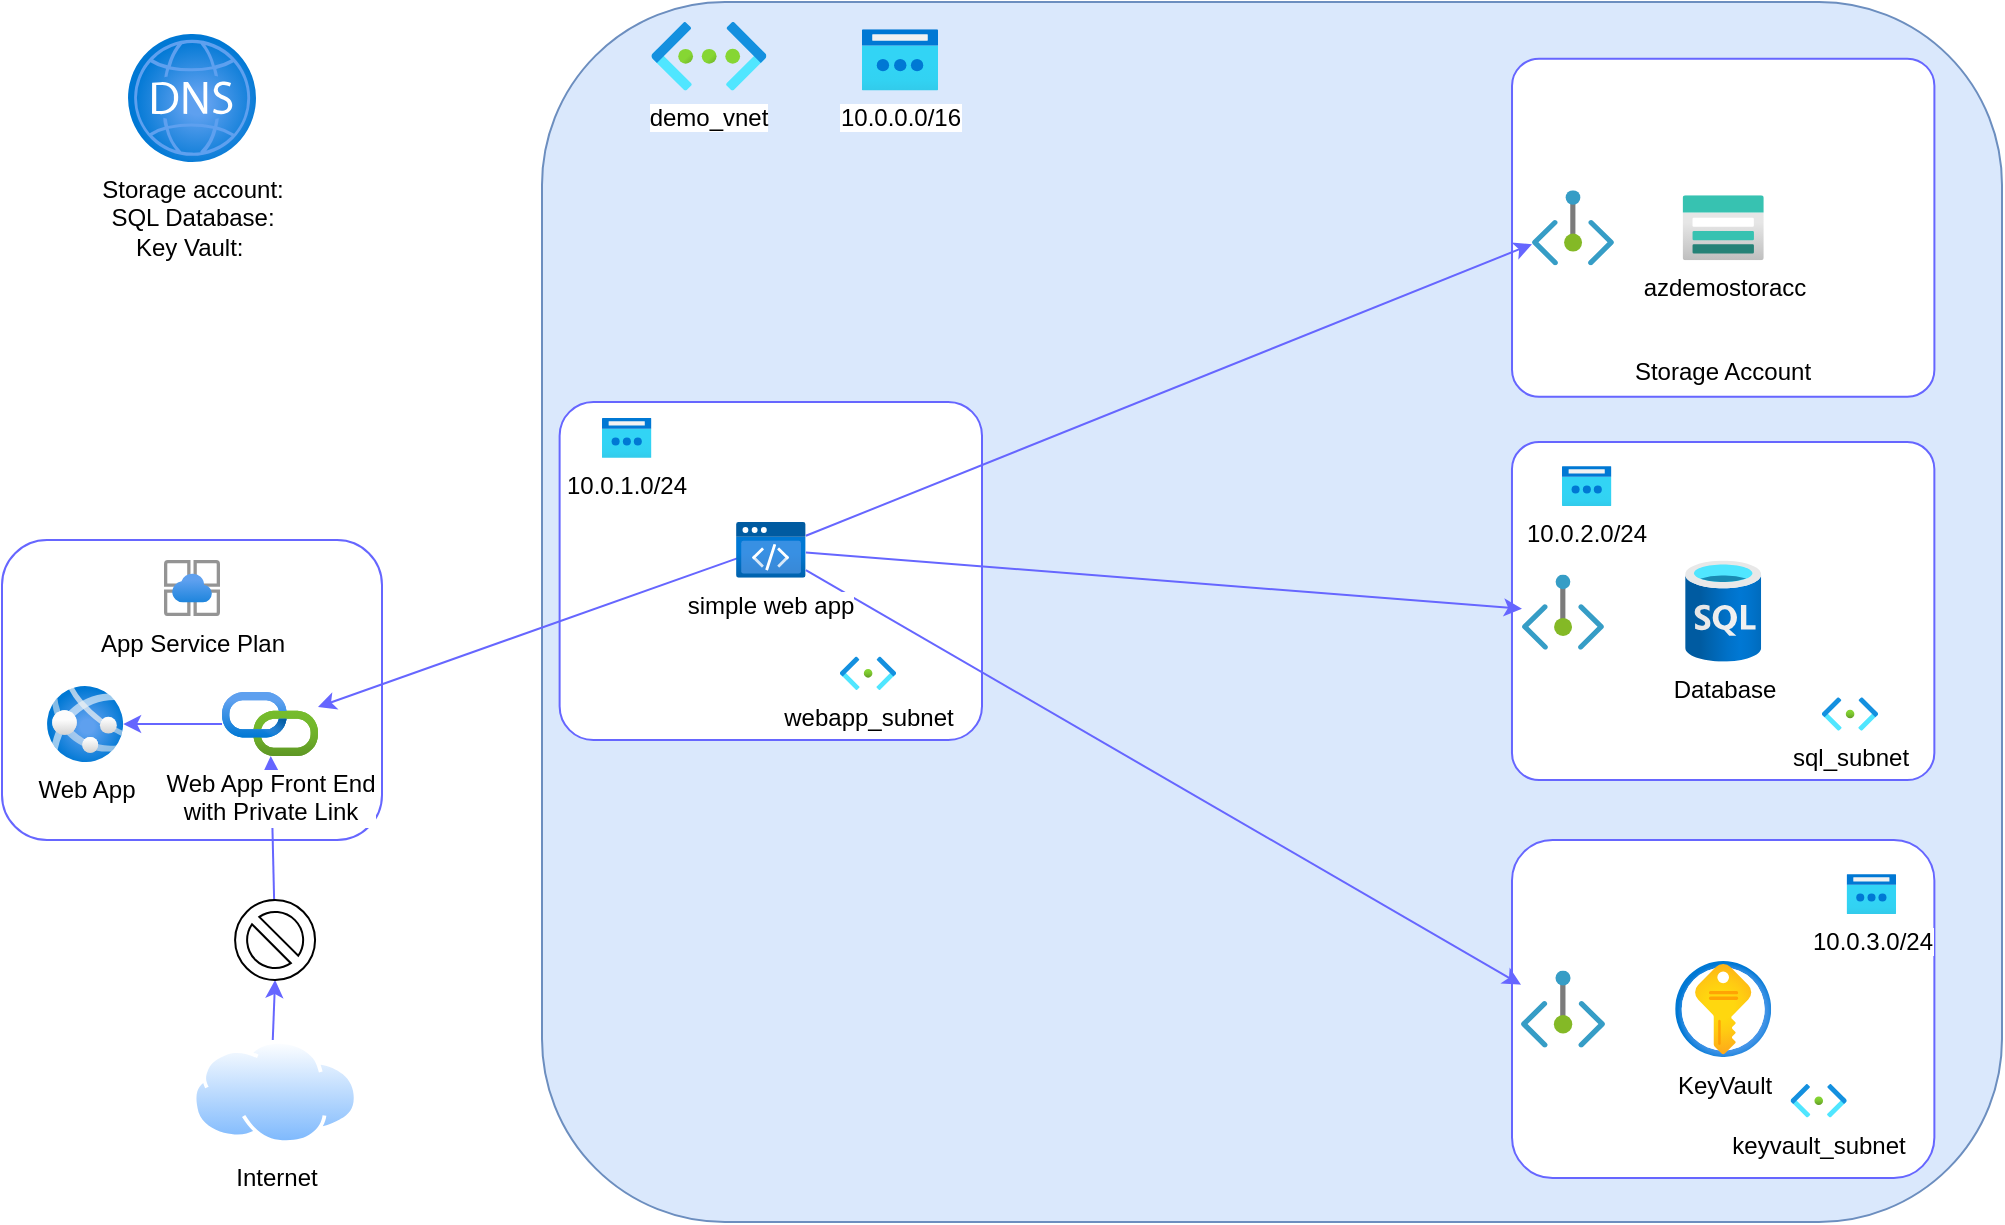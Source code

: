 <mxfile>
    <diagram id="dYFcan0PzUvOhpel1Lth" name="Page-1">
        <mxGraphModel dx="1152" dy="430" grid="1" gridSize="10" guides="1" tooltips="1" connect="1" arrows="1" fold="1" page="1" pageScale="1" pageWidth="1100" pageHeight="850" math="0" shadow="0">
            <root>
                <mxCell id="0"/>
                <mxCell id="1" parent="0"/>
                <mxCell id="20" value="" style="rounded=1;whiteSpace=wrap;html=1;strokeColor=#6c8ebf;fillColor=#dae8fc;" parent="1" vertex="1">
                    <mxGeometry x="320" y="90" width="730" height="610" as="geometry"/>
                </mxCell>
                <mxCell id="103" value="&lt;br&gt;&lt;br&gt;&lt;br&gt;&lt;br&gt;&lt;br&gt;&lt;br&gt;&lt;br&gt;&lt;br&gt;&lt;br&gt;&lt;br&gt;Storage Account" style="rounded=1;whiteSpace=wrap;html=1;strokeColor=#6666FF;arcSize=8;" vertex="1" parent="1">
                    <mxGeometry x="805.01" y="118.35" width="211.19" height="169.02" as="geometry"/>
                </mxCell>
                <mxCell id="90" value="" style="rounded=1;whiteSpace=wrap;html=1;strokeColor=#6666FF;arcSize=12;" vertex="1" parent="1">
                    <mxGeometry x="805" y="509" width="211.19" height="169.02" as="geometry"/>
                </mxCell>
                <mxCell id="89" value="" style="rounded=1;whiteSpace=wrap;html=1;strokeColor=#6666FF;arcSize=8;" vertex="1" parent="1">
                    <mxGeometry x="804.99" y="310" width="211.19" height="169.02" as="geometry"/>
                </mxCell>
                <mxCell id="17" value="" style="rounded=1;whiteSpace=wrap;html=1;strokeColor=#6666FF;" parent="1" vertex="1">
                    <mxGeometry x="50" y="359" width="190" height="150" as="geometry"/>
                </mxCell>
                <mxCell id="15" value="App Service Plan" style="image;aspect=fixed;html=1;points=[];align=center;fontSize=12;image=img/lib/azure2/app_services/App_Service_Environments.svg;" parent="1" vertex="1">
                    <mxGeometry x="131" y="369.02" width="28" height="28" as="geometry"/>
                </mxCell>
                <mxCell id="16" value="Web App" style="image;aspect=fixed;html=1;points=[];align=center;fontSize=12;image=img/lib/azure2/app_services/App_Services.svg;" parent="1" vertex="1">
                    <mxGeometry x="72.54" y="432.01" width="38" height="38" as="geometry"/>
                </mxCell>
                <mxCell id="35" style="edgeStyle=none;html=1;strokeColor=#6666FF;" parent="1" source="29" target="26" edge="1">
                    <mxGeometry relative="1" as="geometry"/>
                </mxCell>
                <mxCell id="18" value="Internet&lt;div&gt;&lt;br&gt;&lt;/div&gt;" style="image;aspect=fixed;perimeter=ellipsePerimeter;html=1;align=center;shadow=0;dashed=0;spacingTop=3;image=img/lib/active_directory/internet_cloud.svg;" parent="1" vertex="1">
                    <mxGeometry x="145.27" y="609" width="82.54" height="52" as="geometry"/>
                </mxCell>
                <mxCell id="21" value="&lt;span style=&quot;background-color: rgb(255, 255, 255);&quot;&gt;demo_vnet&lt;/span&gt;" style="image;aspect=fixed;html=1;points=[];align=center;fontSize=12;image=img/lib/azure2/networking/Virtual_Networks.svg;" parent="1" vertex="1">
                    <mxGeometry x="374.72" y="100.0" width="57.46" height="34.31" as="geometry"/>
                </mxCell>
                <mxCell id="22" value="" style="rounded=1;whiteSpace=wrap;html=1;strokeColor=#6666FF;arcSize=10;" parent="1" vertex="1">
                    <mxGeometry x="328.81" y="290" width="211.19" height="169.02" as="geometry"/>
                </mxCell>
                <mxCell id="23" value="webapp_subnet" style="image;aspect=fixed;html=1;points=[];align=center;fontSize=12;image=img/lib/azure2/networking/Subnet.svg;" parent="1" vertex="1">
                    <mxGeometry x="469.0" y="417.27" width="28" height="16.77" as="geometry"/>
                </mxCell>
                <mxCell id="28" value="" style="edgeStyle=none;html=1;strokeColor=#6666FF;" parent="1" source="26" target="16" edge="1">
                    <mxGeometry relative="1" as="geometry"/>
                </mxCell>
                <mxCell id="26" value="Web App Front End&lt;div&gt;with Private Link&lt;/div&gt;" style="image;aspect=fixed;html=1;points=[];align=center;fontSize=12;image=img/lib/azure2/devops/API_Connections.svg;" parent="1" vertex="1">
                    <mxGeometry x="160.0" y="435.02" width="48" height="31.99" as="geometry"/>
                </mxCell>
                <mxCell id="37" value="" style="edgeStyle=none;html=1;strokeColor=#6666FF;" parent="1" source="18" target="29" edge="1">
                    <mxGeometry relative="1" as="geometry">
                        <mxPoint x="186.54" y="609" as="sourcePoint"/>
                        <mxPoint x="186.54" y="467" as="targetPoint"/>
                    </mxGeometry>
                </mxCell>
                <mxCell id="29" value="" style="verticalLabelPosition=bottom;verticalAlign=top;html=1;shape=mxgraph.basic.no_symbol" parent="1" vertex="1">
                    <mxGeometry x="166.54" y="539" width="40" height="40" as="geometry"/>
                </mxCell>
                <mxCell id="69" value="10.0.0.0/16" style="image;aspect=fixed;html=1;points=[];align=center;fontSize=12;image=img/lib/azure2/networking/Reserved_IP_Addresses_Classic.svg;" parent="1" vertex="1">
                    <mxGeometry x="480" y="103.57" width="38" height="30.74" as="geometry"/>
                </mxCell>
                <mxCell id="70" value="10.0.1.0/24" style="image;aspect=fixed;html=1;points=[];align=center;fontSize=12;image=img/lib/azure2/networking/Reserved_IP_Addresses_Classic.svg;" parent="1" vertex="1">
                    <mxGeometry x="350" y="297.99" width="24.72" height="20" as="geometry"/>
                </mxCell>
                <mxCell id="93" style="edgeStyle=none;html=1;fillColor=#6666FF;strokeColor=#6666FF;exitX=0.05;exitY=0.64;exitDx=0;exitDy=0;exitPerimeter=0;" edge="1" parent="1" source="73" target="26">
                    <mxGeometry relative="1" as="geometry"/>
                </mxCell>
                <mxCell id="97" style="html=1;strokeColor=#6666FF;" edge="1" parent="1" source="73" target="91">
                    <mxGeometry relative="1" as="geometry"/>
                </mxCell>
                <mxCell id="98" style="html=1;strokeColor=#6666FF;" edge="1" parent="1" source="73" target="85">
                    <mxGeometry relative="1" as="geometry"/>
                </mxCell>
                <mxCell id="101" style="html=1;strokeColor=#6666FF;" edge="1" parent="1" source="73" target="84">
                    <mxGeometry relative="1" as="geometry"/>
                </mxCell>
                <mxCell id="73" value="simple web app" style="image;aspect=fixed;html=1;points=[];align=center;fontSize=12;image=img/lib/azure2/preview/Static_Apps.svg;" parent="1" vertex="1">
                    <mxGeometry x="416.88" y="350" width="35.05" height="27.84" as="geometry"/>
                </mxCell>
                <mxCell id="78" value="10.0.2.0/24" style="image;aspect=fixed;html=1;points=[];align=center;fontSize=12;image=img/lib/azure2/networking/Reserved_IP_Addresses_Classic.svg;" parent="1" vertex="1">
                    <mxGeometry x="829.99" y="322.01" width="24.72" height="20" as="geometry"/>
                </mxCell>
                <mxCell id="79" value="sql_subnet" style="image;aspect=fixed;html=1;points=[];align=center;fontSize=12;image=img/lib/azure2/networking/Subnet.svg;" parent="1" vertex="1">
                    <mxGeometry x="959.99" y="437.63" width="28" height="16.77" as="geometry"/>
                </mxCell>
                <mxCell id="81" value="keyvault_subnet" style="image;aspect=fixed;html=1;points=[];align=center;fontSize=12;image=img/lib/azure2/networking/Subnet.svg;" parent="1" vertex="1">
                    <mxGeometry x="944.32" y="631" width="28" height="16.77" as="geometry"/>
                </mxCell>
                <mxCell id="82" value="10.0.3.0/24" style="image;aspect=fixed;html=1;points=[];align=center;fontSize=12;image=img/lib/azure2/networking/Reserved_IP_Addresses_Classic.svg;" parent="1" vertex="1">
                    <mxGeometry x="972.32" y="526.02" width="24.72" height="20" as="geometry"/>
                </mxCell>
                <mxCell id="83" value="KeyVault" style="image;aspect=fixed;html=1;points=[];align=center;fontSize=12;image=img/lib/azure2/security/Key_Vaults.svg;" vertex="1" parent="1">
                    <mxGeometry x="886.59" y="569.51" width="48" height="48" as="geometry"/>
                </mxCell>
                <mxCell id="84" value="" style="image;aspect=fixed;html=1;points=[];align=center;fontSize=12;image=img/lib/azure2/networking/Private_Endpoint.svg;" vertex="1" parent="1">
                    <mxGeometry x="809.5" y="574.26" width="42" height="38.5" as="geometry"/>
                </mxCell>
                <mxCell id="85" value="" style="image;aspect=fixed;html=1;points=[];align=center;fontSize=12;image=img/lib/azure2/networking/Private_Endpoint.svg;" vertex="1" parent="1">
                    <mxGeometry x="809.99" y="376.25" width="40.99" height="37.57" as="geometry"/>
                </mxCell>
                <mxCell id="87" value="Storage account:&lt;br&gt;SQL Database:&lt;br&gt;Key Vault:&amp;nbsp;" style="image;aspect=fixed;html=1;points=[];align=center;fontSize=12;image=img/lib/azure2/networking/DNS_Zones.svg;" vertex="1" parent="1">
                    <mxGeometry x="113" y="106" width="64" height="64" as="geometry"/>
                </mxCell>
                <mxCell id="88" value="azdemostoracc" style="image;aspect=fixed;html=1;points=[];align=center;fontSize=12;image=img/lib/azure2/storage/Storage_Accounts.svg;" vertex="1" parent="1">
                    <mxGeometry x="890.26" y="186.58" width="40.68" height="32.54" as="geometry"/>
                </mxCell>
                <mxCell id="91" value="" style="image;aspect=fixed;html=1;points=[];align=center;fontSize=12;image=img/lib/azure2/networking/Private_Endpoint.svg;" vertex="1" parent="1">
                    <mxGeometry x="815" y="184.07" width="40.99" height="37.57" as="geometry"/>
                </mxCell>
                <mxCell id="99" value="Database" style="image;aspect=fixed;html=1;points=[];align=center;fontSize=12;image=img/lib/azure2/databases/SQL_Database.svg;" vertex="1" parent="1">
                    <mxGeometry x="891.59" y="369.18" width="38" height="50.67" as="geometry"/>
                </mxCell>
            </root>
        </mxGraphModel>
    </diagram>
</mxfile>